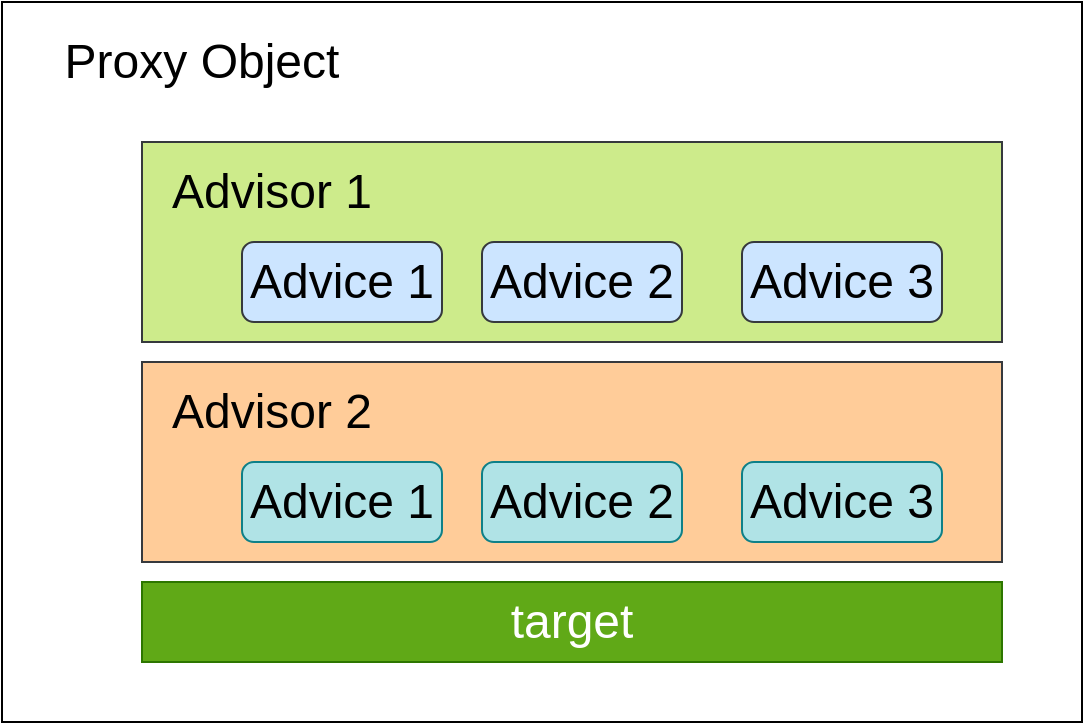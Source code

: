 <mxfile version="20.8.20" type="github">
  <diagram name="第 1 页" id="ARzHX-9ly3W4_VBs6L68">
    <mxGraphModel dx="1418" dy="740" grid="1" gridSize="10" guides="1" tooltips="1" connect="1" arrows="1" fold="1" page="1" pageScale="1" pageWidth="827" pageHeight="1169" math="0" shadow="0">
      <root>
        <mxCell id="0" />
        <mxCell id="1" parent="0" />
        <mxCell id="3sBMbdfUlUZQCqw2dq3I-12" value="" style="rounded=0;whiteSpace=wrap;html=1;fontSize=24;" vertex="1" parent="1">
          <mxGeometry x="180" y="70" width="540" height="360" as="geometry" />
        </mxCell>
        <mxCell id="3sBMbdfUlUZQCqw2dq3I-1" value="&lt;font style=&quot;font-size: 24px;&quot;&gt;target&lt;/font&gt;" style="rounded=0;whiteSpace=wrap;html=1;fillColor=#60a917;fontColor=#ffffff;strokeColor=#2D7600;" vertex="1" parent="1">
          <mxGeometry x="250" y="360" width="430" height="40" as="geometry" />
        </mxCell>
        <mxCell id="3sBMbdfUlUZQCqw2dq3I-2" value="" style="rounded=0;whiteSpace=wrap;html=1;fontSize=24;fillColor=#ffcc99;strokeColor=#36393d;" vertex="1" parent="1">
          <mxGeometry x="250" y="250" width="430" height="100" as="geometry" />
        </mxCell>
        <mxCell id="3sBMbdfUlUZQCqw2dq3I-3" value="Advisor 2" style="text;html=1;strokeColor=none;fillColor=none;align=center;verticalAlign=middle;whiteSpace=wrap;rounded=0;fontSize=24;" vertex="1" parent="1">
          <mxGeometry x="260" y="260" width="110" height="30" as="geometry" />
        </mxCell>
        <mxCell id="3sBMbdfUlUZQCqw2dq3I-4" value="Advice 1" style="rounded=1;whiteSpace=wrap;html=1;fontSize=24;fillColor=#b0e3e6;strokeColor=#0e8088;" vertex="1" parent="1">
          <mxGeometry x="300" y="300" width="100" height="40" as="geometry" />
        </mxCell>
        <mxCell id="3sBMbdfUlUZQCqw2dq3I-5" value="Advice 2" style="rounded=1;whiteSpace=wrap;html=1;fontSize=24;fillColor=#b0e3e6;strokeColor=#0e8088;" vertex="1" parent="1">
          <mxGeometry x="420" y="300" width="100" height="40" as="geometry" />
        </mxCell>
        <mxCell id="3sBMbdfUlUZQCqw2dq3I-6" value="Advice 3" style="rounded=1;whiteSpace=wrap;html=1;fontSize=24;fillColor=#b0e3e6;strokeColor=#0e8088;" vertex="1" parent="1">
          <mxGeometry x="550" y="300" width="100" height="40" as="geometry" />
        </mxCell>
        <mxCell id="3sBMbdfUlUZQCqw2dq3I-7" value="" style="rounded=0;whiteSpace=wrap;html=1;fontSize=24;fillColor=#cdeb8b;strokeColor=#36393d;" vertex="1" parent="1">
          <mxGeometry x="250" y="140" width="430" height="100" as="geometry" />
        </mxCell>
        <mxCell id="3sBMbdfUlUZQCqw2dq3I-8" value="Advisor 1" style="text;html=1;strokeColor=none;fillColor=none;align=center;verticalAlign=middle;whiteSpace=wrap;rounded=0;fontSize=24;" vertex="1" parent="1">
          <mxGeometry x="260" y="150" width="110" height="30" as="geometry" />
        </mxCell>
        <mxCell id="3sBMbdfUlUZQCqw2dq3I-9" value="Advice 1" style="rounded=1;whiteSpace=wrap;html=1;fontSize=24;fillColor=#cce5ff;strokeColor=#36393d;" vertex="1" parent="1">
          <mxGeometry x="300" y="190" width="100" height="40" as="geometry" />
        </mxCell>
        <mxCell id="3sBMbdfUlUZQCqw2dq3I-10" value="Advice 2" style="rounded=1;whiteSpace=wrap;html=1;fontSize=24;fillColor=#cce5ff;strokeColor=#36393d;" vertex="1" parent="1">
          <mxGeometry x="420" y="190" width="100" height="40" as="geometry" />
        </mxCell>
        <mxCell id="3sBMbdfUlUZQCqw2dq3I-11" value="Advice 3" style="rounded=1;whiteSpace=wrap;html=1;fontSize=24;fillColor=#cce5ff;strokeColor=#36393d;" vertex="1" parent="1">
          <mxGeometry x="550" y="190" width="100" height="40" as="geometry" />
        </mxCell>
        <mxCell id="3sBMbdfUlUZQCqw2dq3I-13" value="Proxy Object" style="text;html=1;strokeColor=none;fillColor=none;align=center;verticalAlign=middle;whiteSpace=wrap;rounded=0;fontSize=24;" vertex="1" parent="1">
          <mxGeometry x="190" y="80" width="180" height="40" as="geometry" />
        </mxCell>
      </root>
    </mxGraphModel>
  </diagram>
</mxfile>
